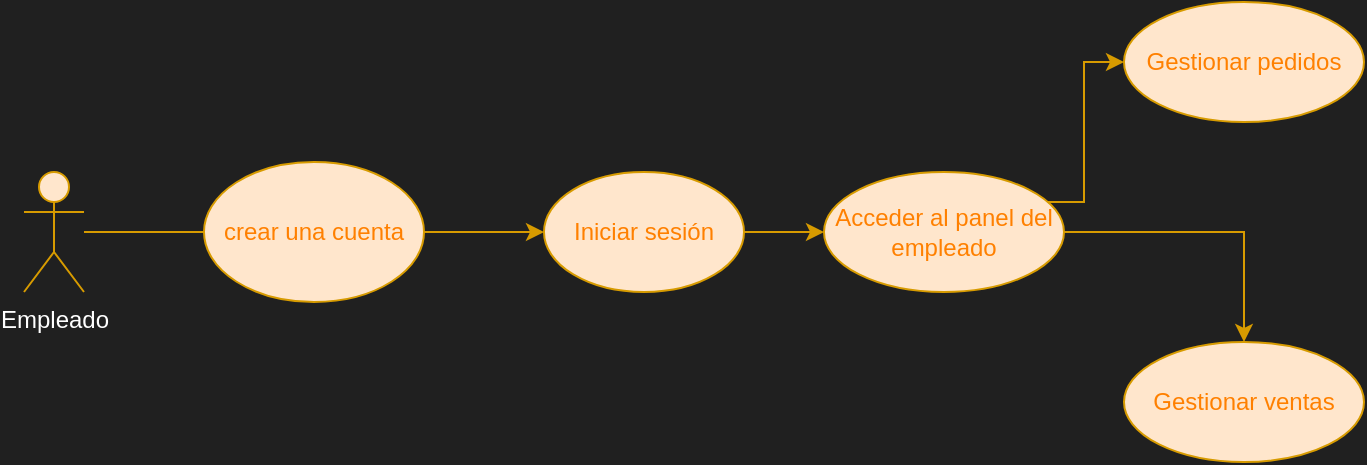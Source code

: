 <mxfile version="26.1.3">
  <diagram name="Página-1" id="YxhbBEmgIP0uJEjZGHPe">
    <mxGraphModel dx="989" dy="542" grid="1" gridSize="10" guides="1" tooltips="1" connect="1" arrows="1" fold="1" page="1" pageScale="1" pageWidth="827" pageHeight="1169" background="#202020" math="0" shadow="0">
      <root>
        <mxCell id="0" />
        <mxCell id="1" parent="0" />
        <mxCell id="qiUgwwKjVemnB6bvXaoM-1" value="Empleado" style="shape=umlActor;verticalLabelPosition=bottom;verticalAlign=top;html=1;outlineConnect=0;strokeColor=#d79b00;fillColor=#ffe6cc;fontColor=#FFFFFF;" vertex="1" parent="1">
          <mxGeometry x="20" y="545" width="30" height="60" as="geometry" />
        </mxCell>
        <mxCell id="qiUgwwKjVemnB6bvXaoM-4" value="Iniciar sesión" style="ellipse;whiteSpace=wrap;html=1;strokeColor=#d79b00;fillColor=#ffe6cc;fontColor=#FF8000;labelBorderColor=none;" vertex="1" parent="1">
          <mxGeometry x="280" y="545" width="100" height="60" as="geometry" />
        </mxCell>
        <mxCell id="qiUgwwKjVemnB6bvXaoM-5" value="" style="endArrow=classic;html=1;rounded=0;entryX=0;entryY=0.5;entryDx=0;entryDy=0;strokeColor=#d79b00;fillColor=#ffe6cc;fontColor=#FFFFFF;" edge="1" parent="1" source="qiUgwwKjVemnB6bvXaoM-1" target="qiUgwwKjVemnB6bvXaoM-4">
          <mxGeometry width="50" height="50" relative="1" as="geometry">
            <mxPoint x="440" y="655" as="sourcePoint" />
            <mxPoint x="490" y="605" as="targetPoint" />
          </mxGeometry>
        </mxCell>
        <mxCell id="qiUgwwKjVemnB6bvXaoM-31" style="edgeStyle=orthogonalEdgeStyle;rounded=0;orthogonalLoop=1;jettySize=auto;html=1;entryX=0;entryY=0.5;entryDx=0;entryDy=0;fontColor=#FF8000;fillColor=#ffe6cc;strokeColor=#d79b00;" edge="1" parent="1" source="qiUgwwKjVemnB6bvXaoM-6" target="qiUgwwKjVemnB6bvXaoM-29">
          <mxGeometry relative="1" as="geometry">
            <Array as="points">
              <mxPoint x="550" y="560" />
              <mxPoint x="550" y="490" />
            </Array>
          </mxGeometry>
        </mxCell>
        <mxCell id="qiUgwwKjVemnB6bvXaoM-32" style="edgeStyle=orthogonalEdgeStyle;rounded=0;orthogonalLoop=1;jettySize=auto;html=1;entryX=0.5;entryY=0;entryDx=0;entryDy=0;fillColor=#ffe6cc;strokeColor=#d79b00;" edge="1" parent="1" source="qiUgwwKjVemnB6bvXaoM-6" target="qiUgwwKjVemnB6bvXaoM-30">
          <mxGeometry relative="1" as="geometry" />
        </mxCell>
        <mxCell id="qiUgwwKjVemnB6bvXaoM-6" value="Acceder al panel del empleado" style="ellipse;whiteSpace=wrap;html=1;strokeColor=#d79b00;fillColor=#ffe6cc;fontColor=#FF8000;labelBorderColor=none;" vertex="1" parent="1">
          <mxGeometry x="420" y="545" width="120" height="60" as="geometry" />
        </mxCell>
        <mxCell id="qiUgwwKjVemnB6bvXaoM-7" value="" style="endArrow=classic;html=1;rounded=0;exitX=1;exitY=0.5;exitDx=0;exitDy=0;entryX=0;entryY=0.5;entryDx=0;entryDy=0;strokeColor=#d79b00;fillColor=#ffe6cc;fontColor=#FF8000;labelBorderColor=none;" edge="1" parent="1" source="qiUgwwKjVemnB6bvXaoM-4" target="qiUgwwKjVemnB6bvXaoM-6">
          <mxGeometry width="50" height="50" relative="1" as="geometry">
            <mxPoint x="500" y="605" as="sourcePoint" />
            <mxPoint x="550" y="555" as="targetPoint" />
          </mxGeometry>
        </mxCell>
        <mxCell id="qiUgwwKjVemnB6bvXaoM-28" value="crear una cuenta" style="ellipse;whiteSpace=wrap;html=1;strokeColor=#d79b00;fillColor=#ffe6cc;fontColor=#FF8000;labelBorderColor=none;" vertex="1" parent="1">
          <mxGeometry x="110" y="540" width="110" height="70" as="geometry" />
        </mxCell>
        <mxCell id="qiUgwwKjVemnB6bvXaoM-29" value="Gestionar pedidos" style="ellipse;whiteSpace=wrap;html=1;strokeColor=#d79b00;fillColor=#ffe6cc;fontColor=#FF8000;labelBorderColor=none;" vertex="1" parent="1">
          <mxGeometry x="570" y="460" width="120" height="60" as="geometry" />
        </mxCell>
        <mxCell id="qiUgwwKjVemnB6bvXaoM-30" value="Gestionar ventas" style="ellipse;whiteSpace=wrap;html=1;strokeColor=#d79b00;fillColor=#ffe6cc;fontColor=#FF8000;labelBorderColor=none;" vertex="1" parent="1">
          <mxGeometry x="570" y="630" width="120" height="60" as="geometry" />
        </mxCell>
      </root>
    </mxGraphModel>
  </diagram>
</mxfile>
